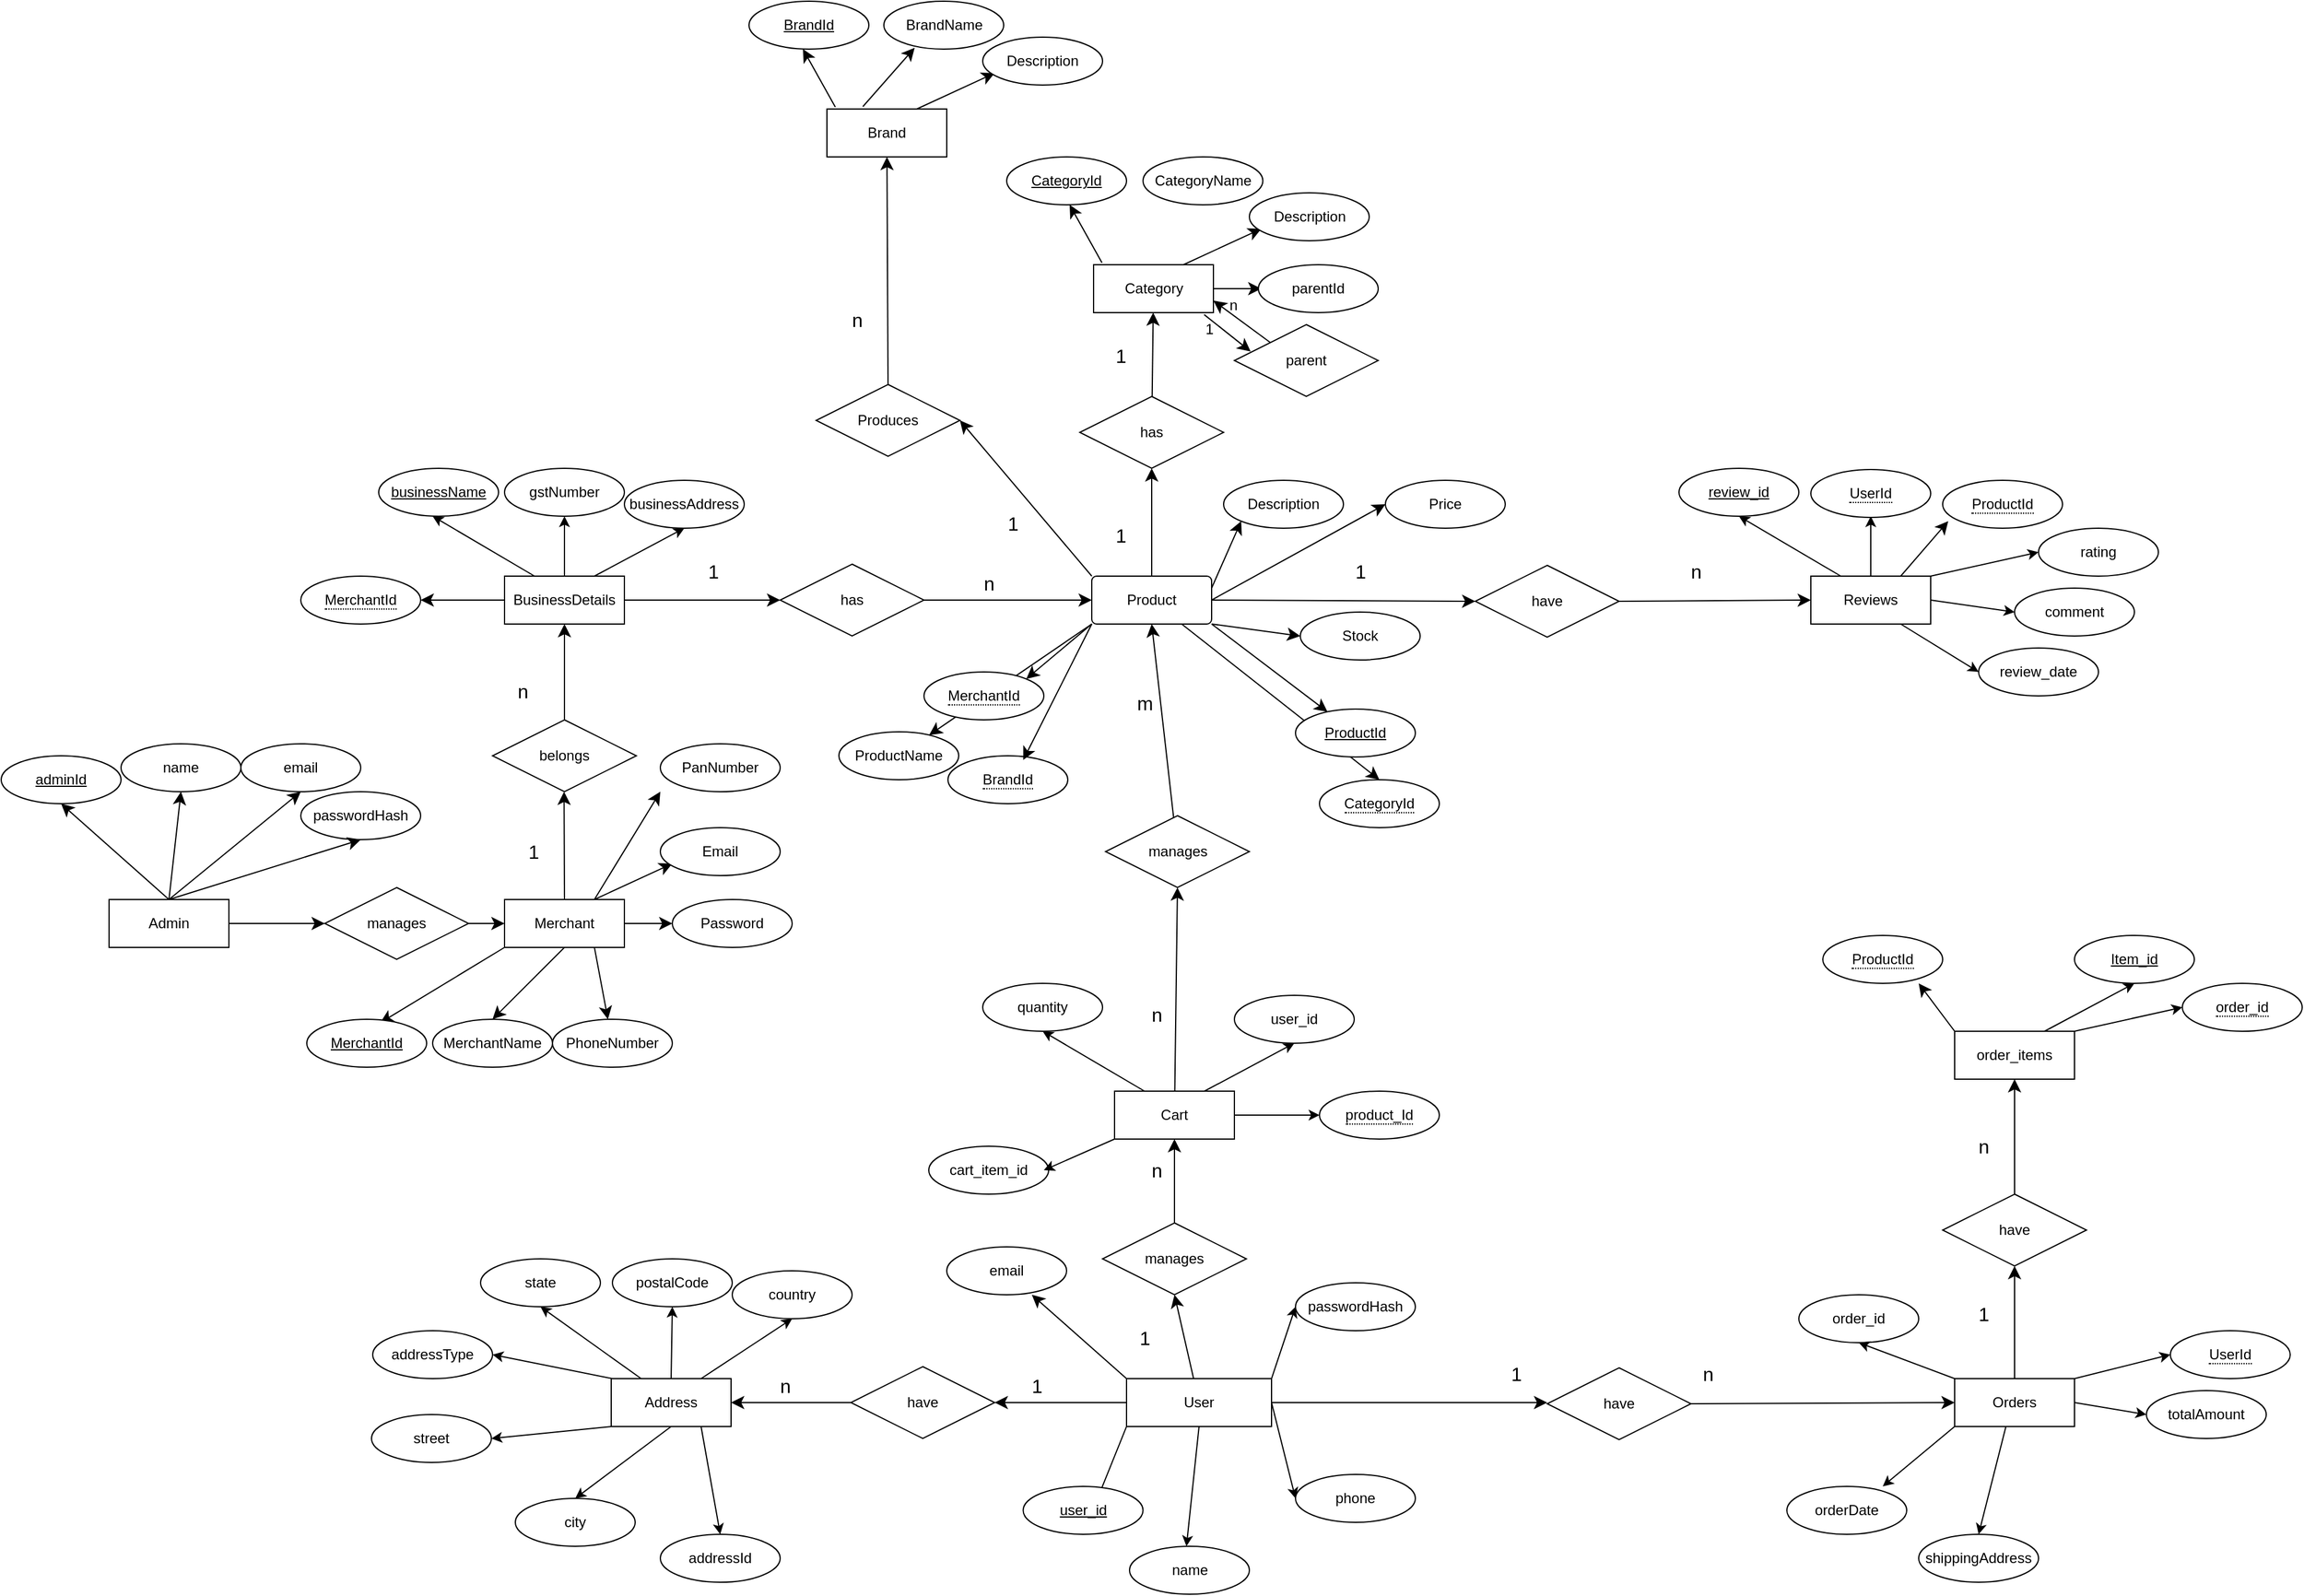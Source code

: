 <mxfile version="28.0.7" pages="3">
  <diagram name="Page-1" id="9M1CcUMf5qTGp2dTOIDV">
    <mxGraphModel dx="2223" dy="2694" grid="1" gridSize="10" guides="1" tooltips="1" connect="1" arrows="1" fold="1" page="1" pageScale="1" pageWidth="850" pageHeight="1100" math="0" shadow="0">
      <root>
        <mxCell id="0" />
        <mxCell id="1" parent="0" />
        <mxCell id="NU_M2kYpsmVGyGIH2Jjc-3" value="name" style="ellipse;whiteSpace=wrap;html=1;align=center;" vertex="1" parent="1">
          <mxGeometry x="120" y="360" width="100" height="40" as="geometry" />
        </mxCell>
        <mxCell id="NU_M2kYpsmVGyGIH2Jjc-5" value="passwordHash" style="ellipse;whiteSpace=wrap;html=1;align=center;" vertex="1" parent="1">
          <mxGeometry x="270" y="400" width="100" height="40" as="geometry" />
        </mxCell>
        <mxCell id="NU_M2kYpsmVGyGIH2Jjc-8" value="" style="endArrow=classic;html=1;rounded=0;fontSize=12;startSize=8;endSize=8;curved=1;entryX=0.5;entryY=1;entryDx=0;entryDy=0;" edge="1" parent="1" target="NU_M2kYpsmVGyGIH2Jjc-18">
          <mxGeometry width="50" height="50" relative="1" as="geometry">
            <mxPoint x="160" y="490" as="sourcePoint" />
            <mxPoint x="60.0" y="320" as="targetPoint" />
          </mxGeometry>
        </mxCell>
        <mxCell id="NU_M2kYpsmVGyGIH2Jjc-9" value="" style="endArrow=classic;html=1;rounded=0;fontSize=12;startSize=8;endSize=8;curved=1;entryX=0.5;entryY=1;entryDx=0;entryDy=0;" edge="1" parent="1" target="NU_M2kYpsmVGyGIH2Jjc-3">
          <mxGeometry width="50" height="50" relative="1" as="geometry">
            <mxPoint x="160" y="490" as="sourcePoint" />
            <mxPoint x="300" y="220" as="targetPoint" />
          </mxGeometry>
        </mxCell>
        <mxCell id="NU_M2kYpsmVGyGIH2Jjc-10" value="Admin" style="whiteSpace=wrap;html=1;align=center;" vertex="1" parent="1">
          <mxGeometry x="110" y="490" width="100" height="40" as="geometry" />
        </mxCell>
        <mxCell id="NU_M2kYpsmVGyGIH2Jjc-11" value="" style="endArrow=classic;html=1;rounded=0;fontSize=12;startSize=8;endSize=8;curved=1;entryX=0.5;entryY=1;entryDx=0;entryDy=0;" edge="1" parent="1" target="NU_M2kYpsmVGyGIH2Jjc-5">
          <mxGeometry width="50" height="50" relative="1" as="geometry">
            <mxPoint x="160" y="490" as="sourcePoint" />
            <mxPoint x="300" y="220" as="targetPoint" />
          </mxGeometry>
        </mxCell>
        <mxCell id="NU_M2kYpsmVGyGIH2Jjc-16" value="email" style="ellipse;whiteSpace=wrap;html=1;align=center;" vertex="1" parent="1">
          <mxGeometry x="220" y="360" width="100" height="40" as="geometry" />
        </mxCell>
        <mxCell id="NU_M2kYpsmVGyGIH2Jjc-17" value="" style="endArrow=classic;html=1;rounded=0;fontSize=12;startSize=8;endSize=8;curved=1;entryX=0.5;entryY=1;entryDx=0;entryDy=0;" edge="1" parent="1" target="NU_M2kYpsmVGyGIH2Jjc-16">
          <mxGeometry width="50" height="50" relative="1" as="geometry">
            <mxPoint x="160" y="490" as="sourcePoint" />
            <mxPoint x="300" y="220" as="targetPoint" />
          </mxGeometry>
        </mxCell>
        <mxCell id="NU_M2kYpsmVGyGIH2Jjc-18" value="adminId" style="ellipse;whiteSpace=wrap;html=1;align=center;fontStyle=4;" vertex="1" parent="1">
          <mxGeometry x="20" y="370" width="100" height="40" as="geometry" />
        </mxCell>
        <mxCell id="NU_M2kYpsmVGyGIH2Jjc-19" style="edgeStyle=none;curved=1;rounded=0;orthogonalLoop=1;jettySize=auto;html=1;exitX=0.5;exitY=1;exitDx=0;exitDy=0;fontSize=12;startSize=8;endSize=8;" edge="1" parent="1" source="NU_M2kYpsmVGyGIH2Jjc-18" target="NU_M2kYpsmVGyGIH2Jjc-18">
          <mxGeometry relative="1" as="geometry" />
        </mxCell>
        <mxCell id="NU_M2kYpsmVGyGIH2Jjc-25" value="" style="endArrow=classic;html=1;rounded=0;fontSize=12;startSize=8;endSize=8;curved=1;exitX=1;exitY=0.5;exitDx=0;exitDy=0;" edge="1" parent="1" source="NU_M2kYpsmVGyGIH2Jjc-10" target="NU_M2kYpsmVGyGIH2Jjc-26">
          <mxGeometry width="50" height="50" relative="1" as="geometry">
            <mxPoint x="290" y="580" as="sourcePoint" />
            <mxPoint x="360" y="510" as="targetPoint" />
          </mxGeometry>
        </mxCell>
        <mxCell id="NU_M2kYpsmVGyGIH2Jjc-26" value="manages" style="shape=rhombus;perimeter=rhombusPerimeter;whiteSpace=wrap;html=1;align=center;" vertex="1" parent="1">
          <mxGeometry x="290" y="480" width="120" height="60" as="geometry" />
        </mxCell>
        <mxCell id="NU_M2kYpsmVGyGIH2Jjc-27" value="" style="endArrow=classic;html=1;rounded=0;fontSize=12;startSize=8;endSize=8;curved=1;exitX=1;exitY=0.5;exitDx=0;exitDy=0;" edge="1" parent="1" source="NU_M2kYpsmVGyGIH2Jjc-26" target="NU_M2kYpsmVGyGIH2Jjc-28">
          <mxGeometry width="50" height="50" relative="1" as="geometry">
            <mxPoint x="560" y="580" as="sourcePoint" />
            <mxPoint x="490" y="510" as="targetPoint" />
          </mxGeometry>
        </mxCell>
        <mxCell id="dwUp4SZN7rPPU4Rl3Qnr-185" style="edgeStyle=none;curved=1;rounded=0;orthogonalLoop=1;jettySize=auto;html=1;exitX=0.5;exitY=0;exitDx=0;exitDy=0;fontSize=12;startSize=8;endSize=8;" edge="1" parent="1" source="NU_M2kYpsmVGyGIH2Jjc-28">
          <mxGeometry relative="1" as="geometry">
            <mxPoint x="489.667" y="400" as="targetPoint" />
          </mxGeometry>
        </mxCell>
        <mxCell id="NU_M2kYpsmVGyGIH2Jjc-28" value="Merchant" style="whiteSpace=wrap;html=1;align=center;" vertex="1" parent="1">
          <mxGeometry x="440" y="490" width="100" height="40" as="geometry" />
        </mxCell>
        <mxCell id="NU_M2kYpsmVGyGIH2Jjc-29" value="" style="endArrow=classic;html=1;rounded=0;fontSize=12;startSize=8;endSize=8;curved=1;exitX=0.5;exitY=1;exitDx=0;exitDy=0;entryX=0.5;entryY=0;entryDx=0;entryDy=0;" edge="1" parent="1" source="NU_M2kYpsmVGyGIH2Jjc-28" target="NU_M2kYpsmVGyGIH2Jjc-58">
          <mxGeometry width="50" height="50" relative="1" as="geometry">
            <mxPoint x="420" y="580" as="sourcePoint" />
            <mxPoint x="420" y="440" as="targetPoint" />
          </mxGeometry>
        </mxCell>
        <mxCell id="NU_M2kYpsmVGyGIH2Jjc-31" value="" style="endArrow=classic;html=1;rounded=0;fontSize=12;startSize=8;endSize=8;curved=1;exitX=0;exitY=1;exitDx=0;exitDy=0;entryX=0.613;entryY=0.072;entryDx=0;entryDy=0;entryPerimeter=0;" edge="1" parent="1" source="NU_M2kYpsmVGyGIH2Jjc-28" target="NU_M2kYpsmVGyGIH2Jjc-40">
          <mxGeometry width="50" height="50" relative="1" as="geometry">
            <mxPoint x="470" y="488" as="sourcePoint" />
            <mxPoint x="513.25" y="438.844" as="targetPoint" />
          </mxGeometry>
        </mxCell>
        <mxCell id="NU_M2kYpsmVGyGIH2Jjc-33" value="" style="endArrow=classic;html=1;rounded=0;fontSize=12;startSize=8;endSize=8;curved=1;exitX=0.75;exitY=0;exitDx=0;exitDy=0;" edge="1" parent="1" source="NU_M2kYpsmVGyGIH2Jjc-28">
          <mxGeometry width="50" height="50" relative="1" as="geometry">
            <mxPoint x="490" y="580" as="sourcePoint" />
            <mxPoint x="580" y="460" as="targetPoint" />
          </mxGeometry>
        </mxCell>
        <mxCell id="NU_M2kYpsmVGyGIH2Jjc-34" value="Email" style="ellipse;whiteSpace=wrap;html=1;align=center;" vertex="1" parent="1">
          <mxGeometry x="570" y="430" width="100" height="40" as="geometry" />
        </mxCell>
        <mxCell id="NU_M2kYpsmVGyGIH2Jjc-35" value="" style="endArrow=classic;html=1;rounded=0;fontSize=12;startSize=8;endSize=8;curved=1;exitX=1;exitY=0.5;exitDx=0;exitDy=0;" edge="1" parent="1" source="NU_M2kYpsmVGyGIH2Jjc-28">
          <mxGeometry width="50" height="50" relative="1" as="geometry">
            <mxPoint x="490" y="580" as="sourcePoint" />
            <mxPoint x="580" y="510" as="targetPoint" />
          </mxGeometry>
        </mxCell>
        <mxCell id="NU_M2kYpsmVGyGIH2Jjc-36" value="Password" style="ellipse;whiteSpace=wrap;html=1;align=center;" vertex="1" parent="1">
          <mxGeometry x="580" y="490" width="100" height="40" as="geometry" />
        </mxCell>
        <mxCell id="NU_M2kYpsmVGyGIH2Jjc-38" value="" style="endArrow=classic;html=1;rounded=0;fontSize=12;startSize=8;endSize=8;curved=1;exitX=0.75;exitY=0;exitDx=0;exitDy=0;" edge="1" parent="1" source="NU_M2kYpsmVGyGIH2Jjc-28">
          <mxGeometry width="50" height="50" relative="1" as="geometry">
            <mxPoint x="490" y="580" as="sourcePoint" />
            <mxPoint x="570" y="400" as="targetPoint" />
          </mxGeometry>
        </mxCell>
        <mxCell id="NU_M2kYpsmVGyGIH2Jjc-39" value="PanNumber" style="ellipse;whiteSpace=wrap;html=1;align=center;" vertex="1" parent="1">
          <mxGeometry x="570" y="360" width="100" height="40" as="geometry" />
        </mxCell>
        <mxCell id="NU_M2kYpsmVGyGIH2Jjc-40" value="MerchantId" style="ellipse;whiteSpace=wrap;html=1;align=center;fontStyle=4;" vertex="1" parent="1">
          <mxGeometry x="275" y="590" width="100" height="40" as="geometry" />
        </mxCell>
        <mxCell id="NU_M2kYpsmVGyGIH2Jjc-41" value="" style="endArrow=classic;html=1;rounded=0;fontSize=12;startSize=8;endSize=8;curved=1;exitX=0.75;exitY=1;exitDx=0;exitDy=0;" edge="1" parent="1" source="NU_M2kYpsmVGyGIH2Jjc-28" target="NU_M2kYpsmVGyGIH2Jjc-42">
          <mxGeometry width="50" height="50" relative="1" as="geometry">
            <mxPoint x="490" y="580" as="sourcePoint" />
            <mxPoint x="530" y="590" as="targetPoint" />
          </mxGeometry>
        </mxCell>
        <mxCell id="NU_M2kYpsmVGyGIH2Jjc-42" value="PhoneNumber" style="ellipse;whiteSpace=wrap;html=1;align=center;" vertex="1" parent="1">
          <mxGeometry x="480" y="590" width="100" height="40" as="geometry" />
        </mxCell>
        <mxCell id="NU_M2kYpsmVGyGIH2Jjc-45" value="Category" style="whiteSpace=wrap;html=1;align=center;" vertex="1" parent="1">
          <mxGeometry x="931.5" y="-40" width="100" height="40" as="geometry" />
        </mxCell>
        <mxCell id="NU_M2kYpsmVGyGIH2Jjc-46" value="" style="endArrow=classic;html=1;rounded=0;fontSize=12;startSize=8;endSize=8;curved=1;exitX=0.07;exitY=-0.042;exitDx=0;exitDy=0;exitPerimeter=0;" edge="1" parent="1" source="NU_M2kYpsmVGyGIH2Jjc-45">
          <mxGeometry width="50" height="50" relative="1" as="geometry">
            <mxPoint x="911.5" y="50" as="sourcePoint" />
            <mxPoint x="911.5" y="-90" as="targetPoint" />
          </mxGeometry>
        </mxCell>
        <mxCell id="NU_M2kYpsmVGyGIH2Jjc-49" value="" style="endArrow=classic;html=1;rounded=0;fontSize=12;startSize=8;endSize=8;curved=1;exitX=0.75;exitY=0;exitDx=0;exitDy=0;" edge="1" parent="1" source="NU_M2kYpsmVGyGIH2Jjc-45">
          <mxGeometry width="50" height="50" relative="1" as="geometry">
            <mxPoint x="981.5" y="50" as="sourcePoint" />
            <mxPoint x="1071.5" y="-70" as="targetPoint" />
          </mxGeometry>
        </mxCell>
        <mxCell id="NU_M2kYpsmVGyGIH2Jjc-50" value="Description" style="ellipse;whiteSpace=wrap;html=1;align=center;" vertex="1" parent="1">
          <mxGeometry x="1061.5" y="-100" width="100" height="40" as="geometry" />
        </mxCell>
        <mxCell id="NU_M2kYpsmVGyGIH2Jjc-51" value="" style="endArrow=classic;html=1;rounded=0;fontSize=12;startSize=8;endSize=8;curved=1;exitX=1;exitY=0.5;exitDx=0;exitDy=0;" edge="1" parent="1" source="NU_M2kYpsmVGyGIH2Jjc-45">
          <mxGeometry width="50" height="50" relative="1" as="geometry">
            <mxPoint x="981.5" y="50" as="sourcePoint" />
            <mxPoint x="1071.5" y="-20" as="targetPoint" />
          </mxGeometry>
        </mxCell>
        <mxCell id="NU_M2kYpsmVGyGIH2Jjc-53" value="" style="endArrow=classic;html=1;rounded=0;fontSize=12;startSize=8;endSize=8;curved=1;exitX=0.923;exitY=1.042;exitDx=0;exitDy=0;exitPerimeter=0;entryX=0.113;entryY=0.374;entryDx=0;entryDy=0;entryPerimeter=0;" edge="1" parent="1" source="NU_M2kYpsmVGyGIH2Jjc-45" target="NU_M2kYpsmVGyGIH2Jjc-61">
          <mxGeometry width="50" height="50" relative="1" as="geometry">
            <mxPoint x="981.5" y="50" as="sourcePoint" />
            <mxPoint x="1061.5" y="30" as="targetPoint" />
          </mxGeometry>
        </mxCell>
        <mxCell id="NU_M2kYpsmVGyGIH2Jjc-55" value="CategoryId" style="ellipse;whiteSpace=wrap;html=1;align=center;fontStyle=4;" vertex="1" parent="1">
          <mxGeometry x="859" y="-130" width="100" height="40" as="geometry" />
        </mxCell>
        <mxCell id="NU_M2kYpsmVGyGIH2Jjc-58" value="MerchantName" style="ellipse;whiteSpace=wrap;html=1;align=center;" vertex="1" parent="1">
          <mxGeometry x="380" y="590" width="100" height="40" as="geometry" />
        </mxCell>
        <mxCell id="NU_M2kYpsmVGyGIH2Jjc-59" value="CategoryName" style="ellipse;whiteSpace=wrap;html=1;align=center;" vertex="1" parent="1">
          <mxGeometry x="972.75" y="-130" width="100" height="40" as="geometry" />
        </mxCell>
        <mxCell id="NU_M2kYpsmVGyGIH2Jjc-60" value="parentId" style="ellipse;whiteSpace=wrap;html=1;align=center;" vertex="1" parent="1">
          <mxGeometry x="1069" y="-40" width="100" height="40" as="geometry" />
        </mxCell>
        <mxCell id="NU_M2kYpsmVGyGIH2Jjc-61" value="parent" style="shape=rhombus;perimeter=rhombusPerimeter;whiteSpace=wrap;html=1;align=center;" vertex="1" parent="1">
          <mxGeometry x="1049" y="10" width="120" height="60" as="geometry" />
        </mxCell>
        <mxCell id="NU_M2kYpsmVGyGIH2Jjc-63" value="" style="endArrow=classic;html=1;rounded=0;fontSize=12;startSize=8;endSize=8;curved=1;exitX=0;exitY=0;exitDx=0;exitDy=0;entryX=1;entryY=0.75;entryDx=0;entryDy=0;" edge="1" parent="1" source="NU_M2kYpsmVGyGIH2Jjc-61" target="NU_M2kYpsmVGyGIH2Jjc-45">
          <mxGeometry width="50" height="50" relative="1" as="geometry">
            <mxPoint x="989" y="-160" as="sourcePoint" />
            <mxPoint x="1039" y="-210" as="targetPoint" />
          </mxGeometry>
        </mxCell>
        <mxCell id="NU_M2kYpsmVGyGIH2Jjc-64" value="1" style="text;strokeColor=none;fillColor=none;spacingLeft=4;spacingRight=4;overflow=hidden;rotatable=0;points=[[0,0.5],[1,0.5]];portConstraint=eastwest;fontSize=12;whiteSpace=wrap;html=1;" vertex="1" parent="1">
          <mxGeometry x="1019" width="20" height="20" as="geometry" />
        </mxCell>
        <mxCell id="NU_M2kYpsmVGyGIH2Jjc-65" value="n" style="text;strokeColor=none;fillColor=none;spacingLeft=4;spacingRight=4;overflow=hidden;rotatable=0;points=[[0,0.5],[1,0.5]];portConstraint=eastwest;fontSize=12;whiteSpace=wrap;html=1;" vertex="1" parent="1">
          <mxGeometry x="1039" y="-20" width="40" height="30" as="geometry" />
        </mxCell>
        <mxCell id="NU_M2kYpsmVGyGIH2Jjc-67" value="Brand" style="whiteSpace=wrap;html=1;align=center;" vertex="1" parent="1">
          <mxGeometry x="709" y="-170" width="100" height="40" as="geometry" />
        </mxCell>
        <mxCell id="NU_M2kYpsmVGyGIH2Jjc-68" value="" style="endArrow=classic;html=1;rounded=0;fontSize=12;startSize=8;endSize=8;curved=1;exitX=0.07;exitY=-0.042;exitDx=0;exitDy=0;exitPerimeter=0;" edge="1" parent="1" source="NU_M2kYpsmVGyGIH2Jjc-67">
          <mxGeometry width="50" height="50" relative="1" as="geometry">
            <mxPoint x="689" y="-80" as="sourcePoint" />
            <mxPoint x="689" y="-220" as="targetPoint" />
          </mxGeometry>
        </mxCell>
        <mxCell id="NU_M2kYpsmVGyGIH2Jjc-69" value="" style="endArrow=classic;html=1;rounded=0;fontSize=12;startSize=8;endSize=8;curved=1;" edge="1" parent="1">
          <mxGeometry width="50" height="50" relative="1" as="geometry">
            <mxPoint x="739" y="-172" as="sourcePoint" />
            <mxPoint x="782.25" y="-221.156" as="targetPoint" />
          </mxGeometry>
        </mxCell>
        <mxCell id="NU_M2kYpsmVGyGIH2Jjc-70" value="" style="endArrow=classic;html=1;rounded=0;fontSize=12;startSize=8;endSize=8;curved=1;exitX=0.75;exitY=0;exitDx=0;exitDy=0;" edge="1" parent="1" source="NU_M2kYpsmVGyGIH2Jjc-67">
          <mxGeometry width="50" height="50" relative="1" as="geometry">
            <mxPoint x="759" y="-80" as="sourcePoint" />
            <mxPoint x="849" y="-200" as="targetPoint" />
          </mxGeometry>
        </mxCell>
        <mxCell id="NU_M2kYpsmVGyGIH2Jjc-71" value="Description" style="ellipse;whiteSpace=wrap;html=1;align=center;" vertex="1" parent="1">
          <mxGeometry x="839" y="-230" width="100" height="40" as="geometry" />
        </mxCell>
        <mxCell id="NU_M2kYpsmVGyGIH2Jjc-73" value="BrandId" style="ellipse;whiteSpace=wrap;html=1;align=center;fontStyle=4;" vertex="1" parent="1">
          <mxGeometry x="644" y="-260" width="100" height="40" as="geometry" />
        </mxCell>
        <mxCell id="NU_M2kYpsmVGyGIH2Jjc-74" value="BrandName" style="ellipse;whiteSpace=wrap;html=1;align=center;" vertex="1" parent="1">
          <mxGeometry x="756.5" y="-260" width="100" height="40" as="geometry" />
        </mxCell>
        <mxCell id="dwUp4SZN7rPPU4Rl3Qnr-215" style="edgeStyle=none;curved=1;rounded=0;orthogonalLoop=1;jettySize=auto;html=1;exitX=0.5;exitY=0;exitDx=0;exitDy=0;fontSize=12;startSize=8;endSize=8;" edge="1" parent="1" source="NU_M2kYpsmVGyGIH2Jjc-76" target="NU_M2kYpsmVGyGIH2Jjc-67">
          <mxGeometry relative="1" as="geometry" />
        </mxCell>
        <mxCell id="NU_M2kYpsmVGyGIH2Jjc-76" value="Produces" style="shape=rhombus;perimeter=rhombusPerimeter;whiteSpace=wrap;html=1;align=center;" vertex="1" parent="1">
          <mxGeometry x="700" y="60" width="120" height="60" as="geometry" />
        </mxCell>
        <mxCell id="dwUp4SZN7rPPU4Rl3Qnr-209" value="" style="edgeStyle=none;curved=1;rounded=0;orthogonalLoop=1;jettySize=auto;html=1;fontSize=12;startSize=8;endSize=8;" edge="1" parent="1" source="NU_M2kYpsmVGyGIH2Jjc-77" target="dwUp4SZN7rPPU4Rl3Qnr-208">
          <mxGeometry relative="1" as="geometry" />
        </mxCell>
        <mxCell id="dwUp4SZN7rPPU4Rl3Qnr-213" style="edgeStyle=none;curved=1;rounded=0;orthogonalLoop=1;jettySize=auto;html=1;exitX=0.75;exitY=1;exitDx=0;exitDy=0;entryX=0.5;entryY=0;entryDx=0;entryDy=0;fontSize=12;startSize=8;endSize=8;" edge="1" parent="1" source="NU_M2kYpsmVGyGIH2Jjc-77" target="NU_M2kYpsmVGyGIH2Jjc-92">
          <mxGeometry relative="1" as="geometry" />
        </mxCell>
        <mxCell id="dwUp4SZN7rPPU4Rl3Qnr-214" style="edgeStyle=none;curved=1;rounded=0;orthogonalLoop=1;jettySize=auto;html=1;exitX=0;exitY=0;exitDx=0;exitDy=0;fontSize=12;startSize=8;endSize=8;" edge="1" parent="1" source="NU_M2kYpsmVGyGIH2Jjc-77">
          <mxGeometry relative="1" as="geometry">
            <mxPoint x="820" y="90" as="targetPoint" />
          </mxGeometry>
        </mxCell>
        <mxCell id="NU_M2kYpsmVGyGIH2Jjc-77" value="Product" style="rounded=1;arcSize=10;whiteSpace=wrap;html=1;align=center;" vertex="1" parent="1">
          <mxGeometry x="930" y="220" width="100" height="40" as="geometry" />
        </mxCell>
        <mxCell id="NU_M2kYpsmVGyGIH2Jjc-81" value="" style="endArrow=classic;html=1;rounded=0;fontSize=12;startSize=8;endSize=8;curved=1;exitX=1;exitY=1;exitDx=0;exitDy=0;" edge="1" parent="1" source="NU_M2kYpsmVGyGIH2Jjc-77" target="NU_M2kYpsmVGyGIH2Jjc-79">
          <mxGeometry width="50" height="50" relative="1" as="geometry">
            <mxPoint x="930" y="210" as="sourcePoint" />
            <mxPoint x="890" y="130" as="targetPoint" />
          </mxGeometry>
        </mxCell>
        <mxCell id="NU_M2kYpsmVGyGIH2Jjc-79" value="ProductId" style="ellipse;whiteSpace=wrap;html=1;align=center;fontStyle=4;" vertex="1" parent="1">
          <mxGeometry x="1100" y="331" width="100" height="40" as="geometry" />
        </mxCell>
        <mxCell id="NU_M2kYpsmVGyGIH2Jjc-82" value="ProductName" style="ellipse;whiteSpace=wrap;html=1;align=center;" vertex="1" parent="1">
          <mxGeometry x="719" y="350" width="100" height="40" as="geometry" />
        </mxCell>
        <mxCell id="NU_M2kYpsmVGyGIH2Jjc-83" value="" style="endArrow=classic;html=1;rounded=0;fontSize=12;startSize=8;endSize=8;curved=1;exitX=0;exitY=1;exitDx=0;exitDy=0;" edge="1" parent="1" source="NU_M2kYpsmVGyGIH2Jjc-77" target="NU_M2kYpsmVGyGIH2Jjc-82">
          <mxGeometry width="50" height="50" relative="1" as="geometry">
            <mxPoint x="980" y="280" as="sourcePoint" />
            <mxPoint x="980" y="170" as="targetPoint" />
          </mxGeometry>
        </mxCell>
        <mxCell id="NU_M2kYpsmVGyGIH2Jjc-84" value="Description" style="ellipse;whiteSpace=wrap;html=1;align=center;" vertex="1" parent="1">
          <mxGeometry x="1040" y="140" width="100" height="40" as="geometry" />
        </mxCell>
        <mxCell id="NU_M2kYpsmVGyGIH2Jjc-85" value="" style="endArrow=classic;html=1;rounded=0;fontSize=12;startSize=8;endSize=8;curved=1;exitX=1;exitY=0.25;exitDx=0;exitDy=0;entryX=0;entryY=1;entryDx=0;entryDy=0;" edge="1" parent="1" source="NU_M2kYpsmVGyGIH2Jjc-77" target="NU_M2kYpsmVGyGIH2Jjc-84">
          <mxGeometry width="50" height="50" relative="1" as="geometry">
            <mxPoint x="930" y="220" as="sourcePoint" />
            <mxPoint x="980" y="170" as="targetPoint" />
          </mxGeometry>
        </mxCell>
        <mxCell id="NU_M2kYpsmVGyGIH2Jjc-86" value="Price" style="ellipse;whiteSpace=wrap;html=1;align=center;" vertex="1" parent="1">
          <mxGeometry x="1175" y="140" width="100" height="40" as="geometry" />
        </mxCell>
        <mxCell id="NU_M2kYpsmVGyGIH2Jjc-87" value="" style="endArrow=classic;html=1;rounded=0;fontSize=12;startSize=8;endSize=8;curved=1;exitX=1;exitY=0.5;exitDx=0;exitDy=0;entryX=0;entryY=0.5;entryDx=0;entryDy=0;" edge="1" parent="1" source="NU_M2kYpsmVGyGIH2Jjc-77" target="NU_M2kYpsmVGyGIH2Jjc-86">
          <mxGeometry width="50" height="50" relative="1" as="geometry">
            <mxPoint x="930" y="220" as="sourcePoint" />
            <mxPoint x="980" y="170" as="targetPoint" />
          </mxGeometry>
        </mxCell>
        <mxCell id="NU_M2kYpsmVGyGIH2Jjc-88" value="Stock" style="ellipse;whiteSpace=wrap;html=1;align=center;" vertex="1" parent="1">
          <mxGeometry x="1104" y="250" width="100" height="40" as="geometry" />
        </mxCell>
        <mxCell id="NU_M2kYpsmVGyGIH2Jjc-89" value="" style="endArrow=classic;html=1;rounded=0;fontSize=12;startSize=8;endSize=8;curved=1;exitX=1;exitY=1;exitDx=0;exitDy=0;entryX=0;entryY=0.5;entryDx=0;entryDy=0;" edge="1" parent="1" source="NU_M2kYpsmVGyGIH2Jjc-77" target="NU_M2kYpsmVGyGIH2Jjc-88">
          <mxGeometry width="50" height="50" relative="1" as="geometry">
            <mxPoint x="930" y="220" as="sourcePoint" />
            <mxPoint x="980" y="170" as="targetPoint" />
          </mxGeometry>
        </mxCell>
        <mxCell id="NU_M2kYpsmVGyGIH2Jjc-92" value="&lt;span style=&quot;border-bottom: 1px dotted&quot;&gt;CategoryId&lt;/span&gt;" style="ellipse;whiteSpace=wrap;html=1;align=center;" vertex="1" parent="1">
          <mxGeometry x="1120" y="390" width="100" height="40" as="geometry" />
        </mxCell>
        <mxCell id="NU_M2kYpsmVGyGIH2Jjc-93" value="&lt;span style=&quot;border-bottom: 1px dotted&quot;&gt;BrandId&lt;/span&gt;" style="ellipse;whiteSpace=wrap;html=1;align=center;" vertex="1" parent="1">
          <mxGeometry x="810" y="370" width="100" height="40" as="geometry" />
        </mxCell>
        <mxCell id="NU_M2kYpsmVGyGIH2Jjc-94" value="" style="endArrow=classic;html=1;rounded=0;fontSize=12;startSize=8;endSize=8;curved=1;exitX=0;exitY=1;exitDx=0;exitDy=0;entryX=0.628;entryY=0.089;entryDx=0;entryDy=0;entryPerimeter=0;" edge="1" parent="1" source="NU_M2kYpsmVGyGIH2Jjc-77" target="NU_M2kYpsmVGyGIH2Jjc-93">
          <mxGeometry width="50" height="50" relative="1" as="geometry">
            <mxPoint x="940" y="230" as="sourcePoint" />
            <mxPoint x="990" y="180" as="targetPoint" />
          </mxGeometry>
        </mxCell>
        <mxCell id="NU_M2kYpsmVGyGIH2Jjc-95" value="&lt;span style=&quot;border-bottom: 1px dotted&quot;&gt;MerchantId&lt;/span&gt;" style="ellipse;whiteSpace=wrap;html=1;align=center;" vertex="1" parent="1">
          <mxGeometry x="790" y="300" width="100" height="40" as="geometry" />
        </mxCell>
        <mxCell id="NU_M2kYpsmVGyGIH2Jjc-96" value="" style="endArrow=classic;html=1;rounded=0;fontSize=12;startSize=8;endSize=8;curved=1;exitX=0;exitY=1;exitDx=0;exitDy=0;entryX=1;entryY=0;entryDx=0;entryDy=0;" edge="1" parent="1" source="NU_M2kYpsmVGyGIH2Jjc-77" target="NU_M2kYpsmVGyGIH2Jjc-95">
          <mxGeometry width="50" height="50" relative="1" as="geometry">
            <mxPoint x="940" y="230" as="sourcePoint" />
            <mxPoint x="990" y="180" as="targetPoint" />
          </mxGeometry>
        </mxCell>
        <mxCell id="dwUp4SZN7rPPU4Rl3Qnr-68" value="Reviews" style="whiteSpace=wrap;html=1;align=center;" vertex="1" parent="1">
          <mxGeometry x="1530" y="220" width="100" height="40" as="geometry" />
        </mxCell>
        <mxCell id="dwUp4SZN7rPPU4Rl3Qnr-70" value="comment" style="ellipse;whiteSpace=wrap;html=1;align=center;" vertex="1" parent="1">
          <mxGeometry x="1700" y="230" width="100" height="40" as="geometry" />
        </mxCell>
        <mxCell id="dwUp4SZN7rPPU4Rl3Qnr-72" value="rating" style="ellipse;whiteSpace=wrap;html=1;align=center;" vertex="1" parent="1">
          <mxGeometry x="1720" y="180" width="100" height="40" as="geometry" />
        </mxCell>
        <mxCell id="dwUp4SZN7rPPU4Rl3Qnr-73" value="review_date" style="ellipse;whiteSpace=wrap;html=1;align=center;" vertex="1" parent="1">
          <mxGeometry x="1670" y="280" width="100" height="40" as="geometry" />
        </mxCell>
        <mxCell id="dwUp4SZN7rPPU4Rl3Qnr-74" value="" style="endArrow=classic;html=1;rounded=0;exitX=0.25;exitY=0;exitDx=0;exitDy=0;entryX=0.5;entryY=1;entryDx=0;entryDy=0;" edge="1" parent="1" source="dwUp4SZN7rPPU4Rl3Qnr-68" target="dwUp4SZN7rPPU4Rl3Qnr-80">
          <mxGeometry width="50" height="50" relative="1" as="geometry">
            <mxPoint x="1430" y="240" as="sourcePoint" />
            <mxPoint x="1460" y="190" as="targetPoint" />
          </mxGeometry>
        </mxCell>
        <mxCell id="dwUp4SZN7rPPU4Rl3Qnr-75" value="" style="endArrow=classic;html=1;rounded=0;entryX=0.5;entryY=1;entryDx=0;entryDy=0;exitX=0.5;exitY=0;exitDx=0;exitDy=0;" edge="1" parent="1" source="dwUp4SZN7rPPU4Rl3Qnr-68">
          <mxGeometry width="50" height="50" relative="1" as="geometry">
            <mxPoint x="1890" y="230" as="sourcePoint" />
            <mxPoint x="1580" y="170" as="targetPoint" />
          </mxGeometry>
        </mxCell>
        <mxCell id="dwUp4SZN7rPPU4Rl3Qnr-77" value="" style="endArrow=classic;html=1;rounded=0;exitX=1;exitY=0;exitDx=0;exitDy=0;entryX=0;entryY=0.5;entryDx=0;entryDy=0;" edge="1" parent="1" source="dwUp4SZN7rPPU4Rl3Qnr-68" target="dwUp4SZN7rPPU4Rl3Qnr-72">
          <mxGeometry width="50" height="50" relative="1" as="geometry">
            <mxPoint x="1890" y="230" as="sourcePoint" />
            <mxPoint x="1940" y="180" as="targetPoint" />
          </mxGeometry>
        </mxCell>
        <mxCell id="dwUp4SZN7rPPU4Rl3Qnr-78" value="" style="endArrow=classic;html=1;rounded=0;exitX=1;exitY=0.5;exitDx=0;exitDy=0;entryX=0;entryY=0.5;entryDx=0;entryDy=0;" edge="1" parent="1" source="dwUp4SZN7rPPU4Rl3Qnr-68" target="dwUp4SZN7rPPU4Rl3Qnr-70">
          <mxGeometry width="50" height="50" relative="1" as="geometry">
            <mxPoint x="1890" y="230" as="sourcePoint" />
            <mxPoint x="1940" y="180" as="targetPoint" />
          </mxGeometry>
        </mxCell>
        <mxCell id="dwUp4SZN7rPPU4Rl3Qnr-79" value="" style="endArrow=classic;html=1;rounded=0;exitX=0.75;exitY=1;exitDx=0;exitDy=0;entryX=0;entryY=0.5;entryDx=0;entryDy=0;" edge="1" parent="1" source="dwUp4SZN7rPPU4Rl3Qnr-68" target="dwUp4SZN7rPPU4Rl3Qnr-73">
          <mxGeometry width="50" height="50" relative="1" as="geometry">
            <mxPoint x="1890" y="230" as="sourcePoint" />
            <mxPoint x="1940" y="180" as="targetPoint" />
          </mxGeometry>
        </mxCell>
        <mxCell id="dwUp4SZN7rPPU4Rl3Qnr-80" value="review_id" style="ellipse;whiteSpace=wrap;html=1;align=center;fontStyle=4;" vertex="1" parent="1">
          <mxGeometry x="1420" y="130" width="100" height="40" as="geometry" />
        </mxCell>
        <mxCell id="dwUp4SZN7rPPU4Rl3Qnr-237" style="edgeStyle=none;curved=1;rounded=0;orthogonalLoop=1;jettySize=auto;html=1;entryX=0.5;entryY=1;entryDx=0;entryDy=0;fontSize=12;startSize=8;endSize=8;" edge="1" parent="1" source="dwUp4SZN7rPPU4Rl3Qnr-84" target="dwUp4SZN7rPPU4Rl3Qnr-234">
          <mxGeometry relative="1" as="geometry" />
        </mxCell>
        <mxCell id="dwUp4SZN7rPPU4Rl3Qnr-84" value="Cart" style="whiteSpace=wrap;html=1;align=center;" vertex="1" parent="1">
          <mxGeometry x="949" y="650" width="100" height="40" as="geometry" />
        </mxCell>
        <mxCell id="dwUp4SZN7rPPU4Rl3Qnr-85" value="quantity" style="ellipse;whiteSpace=wrap;html=1;align=center;" vertex="1" parent="1">
          <mxGeometry x="839" y="560" width="100" height="40" as="geometry" />
        </mxCell>
        <mxCell id="dwUp4SZN7rPPU4Rl3Qnr-86" value="user_id" style="ellipse;whiteSpace=wrap;html=1;align=center;" vertex="1" parent="1">
          <mxGeometry x="1049" y="570" width="100" height="40" as="geometry" />
        </mxCell>
        <mxCell id="dwUp4SZN7rPPU4Rl3Qnr-87" value="cart_item_id" style="ellipse;whiteSpace=wrap;html=1;align=center;" vertex="1" parent="1">
          <mxGeometry x="794" y="696" width="100" height="40" as="geometry" />
        </mxCell>
        <mxCell id="dwUp4SZN7rPPU4Rl3Qnr-89" value="" style="endArrow=classic;html=1;rounded=0;entryX=0.5;entryY=1;entryDx=0;entryDy=0;exitX=0.25;exitY=0;exitDx=0;exitDy=0;" edge="1" parent="1" source="dwUp4SZN7rPPU4Rl3Qnr-84" target="dwUp4SZN7rPPU4Rl3Qnr-85">
          <mxGeometry width="50" height="50" relative="1" as="geometry">
            <mxPoint x="849" y="670" as="sourcePoint" />
            <mxPoint x="899" y="620" as="targetPoint" />
          </mxGeometry>
        </mxCell>
        <mxCell id="dwUp4SZN7rPPU4Rl3Qnr-90" value="" style="endArrow=classic;html=1;rounded=0;exitX=0;exitY=1;exitDx=0;exitDy=0;" edge="1" parent="1" source="dwUp4SZN7rPPU4Rl3Qnr-84">
          <mxGeometry width="50" height="50" relative="1" as="geometry">
            <mxPoint x="1309" y="660" as="sourcePoint" />
            <mxPoint x="890" y="716" as="targetPoint" />
          </mxGeometry>
        </mxCell>
        <mxCell id="dwUp4SZN7rPPU4Rl3Qnr-91" value="" style="endArrow=classic;html=1;rounded=0;exitX=0.75;exitY=0;exitDx=0;exitDy=0;entryX=0.5;entryY=1;entryDx=0;entryDy=0;" edge="1" parent="1" source="dwUp4SZN7rPPU4Rl3Qnr-84" target="dwUp4SZN7rPPU4Rl3Qnr-86">
          <mxGeometry width="50" height="50" relative="1" as="geometry">
            <mxPoint x="1309" y="660" as="sourcePoint" />
            <mxPoint x="1359" y="610" as="targetPoint" />
          </mxGeometry>
        </mxCell>
        <mxCell id="dwUp4SZN7rPPU4Rl3Qnr-92" value="" style="endArrow=classic;html=1;rounded=0;exitX=1;exitY=0.5;exitDx=0;exitDy=0;entryX=0;entryY=0.5;entryDx=0;entryDy=0;" edge="1" parent="1" source="dwUp4SZN7rPPU4Rl3Qnr-84" target="dwUp4SZN7rPPU4Rl3Qnr-232">
          <mxGeometry width="50" height="50" relative="1" as="geometry">
            <mxPoint x="1309" y="660" as="sourcePoint" />
            <mxPoint x="1139" y="630" as="targetPoint" />
          </mxGeometry>
        </mxCell>
        <mxCell id="dwUp4SZN7rPPU4Rl3Qnr-221" value="" style="edgeStyle=none;curved=1;rounded=0;orthogonalLoop=1;jettySize=auto;html=1;fontSize=12;startSize=8;endSize=8;" edge="1" parent="1" source="dwUp4SZN7rPPU4Rl3Qnr-127" target="dwUp4SZN7rPPU4Rl3Qnr-219">
          <mxGeometry relative="1" as="geometry" />
        </mxCell>
        <mxCell id="dwUp4SZN7rPPU4Rl3Qnr-231" style="edgeStyle=none;curved=1;rounded=0;orthogonalLoop=1;jettySize=auto;html=1;entryX=0.5;entryY=1;entryDx=0;entryDy=0;fontSize=12;startSize=8;endSize=8;" edge="1" parent="1" source="dwUp4SZN7rPPU4Rl3Qnr-127" target="dwUp4SZN7rPPU4Rl3Qnr-225">
          <mxGeometry relative="1" as="geometry" />
        </mxCell>
        <mxCell id="dwUp4SZN7rPPU4Rl3Qnr-127" value="User" style="whiteSpace=wrap;html=1;align=center;" vertex="1" parent="1">
          <mxGeometry x="959" y="890" width="121" height="40" as="geometry" />
        </mxCell>
        <mxCell id="dwUp4SZN7rPPU4Rl3Qnr-128" value="email" style="ellipse;whiteSpace=wrap;html=1;align=center;" vertex="1" parent="1">
          <mxGeometry x="809" y="780" width="100" height="40" as="geometry" />
        </mxCell>
        <mxCell id="dwUp4SZN7rPPU4Rl3Qnr-129" value="phone" style="ellipse;whiteSpace=wrap;html=1;align=center;" vertex="1" parent="1">
          <mxGeometry x="1100" y="970" width="100" height="40" as="geometry" />
        </mxCell>
        <mxCell id="dwUp4SZN7rPPU4Rl3Qnr-130" value="name" style="ellipse;whiteSpace=wrap;html=1;align=center;" vertex="1" parent="1">
          <mxGeometry x="961.5" y="1030" width="100" height="40" as="geometry" />
        </mxCell>
        <mxCell id="dwUp4SZN7rPPU4Rl3Qnr-131" value="passwordHash" style="ellipse;whiteSpace=wrap;html=1;align=center;" vertex="1" parent="1">
          <mxGeometry x="1100" y="810" width="100" height="40" as="geometry" />
        </mxCell>
        <mxCell id="dwUp4SZN7rPPU4Rl3Qnr-132" value="" style="endArrow=classic;html=1;rounded=0;entryX=0.5;entryY=1;entryDx=0;entryDy=0;exitX=0;exitY=1;exitDx=0;exitDy=0;" edge="1" parent="1" source="dwUp4SZN7rPPU4Rl3Qnr-127" target="dwUp4SZN7rPPU4Rl3Qnr-137">
          <mxGeometry width="50" height="50" relative="1" as="geometry">
            <mxPoint x="960" y="940" as="sourcePoint" />
            <mxPoint x="889" y="860" as="targetPoint" />
          </mxGeometry>
        </mxCell>
        <mxCell id="dwUp4SZN7rPPU4Rl3Qnr-133" value="" style="endArrow=classic;html=1;rounded=0;exitX=0.5;exitY=1;exitDx=0;exitDy=0;" edge="1" parent="1" source="dwUp4SZN7rPPU4Rl3Qnr-127">
          <mxGeometry width="50" height="50" relative="1" as="geometry">
            <mxPoint x="1009" y="940" as="sourcePoint" />
            <mxPoint x="1009" y="1030" as="targetPoint" />
          </mxGeometry>
        </mxCell>
        <mxCell id="dwUp4SZN7rPPU4Rl3Qnr-135" value="" style="endArrow=classic;html=1;rounded=0;exitX=1;exitY=0;exitDx=0;exitDy=0;entryX=0;entryY=0.5;entryDx=0;entryDy=0;" edge="1" parent="1" source="dwUp4SZN7rPPU4Rl3Qnr-127" target="dwUp4SZN7rPPU4Rl3Qnr-131">
          <mxGeometry width="50" height="50" relative="1" as="geometry">
            <mxPoint x="1319" y="900" as="sourcePoint" />
            <mxPoint x="1369" y="850" as="targetPoint" />
          </mxGeometry>
        </mxCell>
        <mxCell id="dwUp4SZN7rPPU4Rl3Qnr-136" value="" style="endArrow=classic;html=1;rounded=0;exitX=1;exitY=0.5;exitDx=0;exitDy=0;entryX=0;entryY=0.5;entryDx=0;entryDy=0;" edge="1" parent="1" source="dwUp4SZN7rPPU4Rl3Qnr-127" target="dwUp4SZN7rPPU4Rl3Qnr-129">
          <mxGeometry width="50" height="50" relative="1" as="geometry">
            <mxPoint x="1319" y="900" as="sourcePoint" />
            <mxPoint x="1369" y="850" as="targetPoint" />
          </mxGeometry>
        </mxCell>
        <mxCell id="dwUp4SZN7rPPU4Rl3Qnr-137" value="user_id" style="ellipse;whiteSpace=wrap;html=1;align=center;fontStyle=4;" vertex="1" parent="1">
          <mxGeometry x="872.75" y="980" width="100" height="40" as="geometry" />
        </mxCell>
        <mxCell id="dwUp4SZN7rPPU4Rl3Qnr-141" value="Address" style="whiteSpace=wrap;html=1;align=center;" vertex="1" parent="1">
          <mxGeometry x="529" y="890" width="100" height="40" as="geometry" />
        </mxCell>
        <mxCell id="dwUp4SZN7rPPU4Rl3Qnr-142" value="state" style="ellipse;whiteSpace=wrap;html=1;align=center;" vertex="1" parent="1">
          <mxGeometry x="420" y="790" width="100" height="40" as="geometry" />
        </mxCell>
        <mxCell id="dwUp4SZN7rPPU4Rl3Qnr-143" value="country" style="ellipse;whiteSpace=wrap;html=1;align=center;" vertex="1" parent="1">
          <mxGeometry x="630" y="800" width="100" height="40" as="geometry" />
        </mxCell>
        <mxCell id="dwUp4SZN7rPPU4Rl3Qnr-144" value="addressType" style="ellipse;whiteSpace=wrap;html=1;align=center;" vertex="1" parent="1">
          <mxGeometry x="330" y="850" width="100" height="40" as="geometry" />
        </mxCell>
        <mxCell id="dwUp4SZN7rPPU4Rl3Qnr-145" value="postalCode" style="ellipse;whiteSpace=wrap;html=1;align=center;" vertex="1" parent="1">
          <mxGeometry x="530" y="790" width="100" height="40" as="geometry" />
        </mxCell>
        <mxCell id="dwUp4SZN7rPPU4Rl3Qnr-146" value="addressId" style="ellipse;whiteSpace=wrap;html=1;align=center;" vertex="1" parent="1">
          <mxGeometry x="570" y="1020" width="100" height="40" as="geometry" />
        </mxCell>
        <mxCell id="dwUp4SZN7rPPU4Rl3Qnr-147" value="street" style="ellipse;whiteSpace=wrap;html=1;align=center;" vertex="1" parent="1">
          <mxGeometry x="329" y="920" width="100" height="40" as="geometry" />
        </mxCell>
        <mxCell id="dwUp4SZN7rPPU4Rl3Qnr-148" value="city" style="ellipse;whiteSpace=wrap;html=1;align=center;" vertex="1" parent="1">
          <mxGeometry x="449" y="990" width="100" height="40" as="geometry" />
        </mxCell>
        <mxCell id="dwUp4SZN7rPPU4Rl3Qnr-149" value="" style="endArrow=classic;html=1;rounded=0;entryX=0.5;entryY=1;entryDx=0;entryDy=0;exitX=0.25;exitY=0;exitDx=0;exitDy=0;" edge="1" parent="1" source="dwUp4SZN7rPPU4Rl3Qnr-141" target="dwUp4SZN7rPPU4Rl3Qnr-142">
          <mxGeometry width="50" height="50" relative="1" as="geometry">
            <mxPoint x="430" y="900" as="sourcePoint" />
            <mxPoint x="480" y="850" as="targetPoint" />
          </mxGeometry>
        </mxCell>
        <mxCell id="dwUp4SZN7rPPU4Rl3Qnr-150" value="" style="endArrow=classic;html=1;rounded=0;entryX=0.5;entryY=1;entryDx=0;entryDy=0;exitX=0.5;exitY=0;exitDx=0;exitDy=0;" edge="1" parent="1" source="dwUp4SZN7rPPU4Rl3Qnr-141" target="dwUp4SZN7rPPU4Rl3Qnr-145">
          <mxGeometry width="50" height="50" relative="1" as="geometry">
            <mxPoint x="890" y="890" as="sourcePoint" />
            <mxPoint x="940" y="840" as="targetPoint" />
          </mxGeometry>
        </mxCell>
        <mxCell id="dwUp4SZN7rPPU4Rl3Qnr-151" value="" style="endArrow=classic;html=1;rounded=0;exitX=0.75;exitY=0;exitDx=0;exitDy=0;entryX=0.5;entryY=1;entryDx=0;entryDy=0;" edge="1" parent="1" source="dwUp4SZN7rPPU4Rl3Qnr-141" target="dwUp4SZN7rPPU4Rl3Qnr-143">
          <mxGeometry width="50" height="50" relative="1" as="geometry">
            <mxPoint x="890" y="890" as="sourcePoint" />
            <mxPoint x="940" y="840" as="targetPoint" />
          </mxGeometry>
        </mxCell>
        <mxCell id="dwUp4SZN7rPPU4Rl3Qnr-152" value="" style="endArrow=classic;html=1;rounded=0;exitX=0.75;exitY=1;exitDx=0;exitDy=0;entryX=0.5;entryY=0;entryDx=0;entryDy=0;" edge="1" parent="1" source="dwUp4SZN7rPPU4Rl3Qnr-141" target="dwUp4SZN7rPPU4Rl3Qnr-146">
          <mxGeometry width="50" height="50" relative="1" as="geometry">
            <mxPoint x="890" y="890" as="sourcePoint" />
            <mxPoint x="940" y="840" as="targetPoint" />
          </mxGeometry>
        </mxCell>
        <mxCell id="dwUp4SZN7rPPU4Rl3Qnr-153" value="" style="endArrow=classic;html=1;rounded=0;entryX=1;entryY=0.5;entryDx=0;entryDy=0;" edge="1" parent="1" target="dwUp4SZN7rPPU4Rl3Qnr-144">
          <mxGeometry width="50" height="50" relative="1" as="geometry">
            <mxPoint x="530" y="890" as="sourcePoint" />
            <mxPoint x="940" y="840" as="targetPoint" />
          </mxGeometry>
        </mxCell>
        <mxCell id="dwUp4SZN7rPPU4Rl3Qnr-154" value="" style="endArrow=classic;html=1;rounded=0;exitX=0;exitY=1;exitDx=0;exitDy=0;entryX=1;entryY=0.5;entryDx=0;entryDy=0;" edge="1" parent="1" source="dwUp4SZN7rPPU4Rl3Qnr-141" target="dwUp4SZN7rPPU4Rl3Qnr-147">
          <mxGeometry width="50" height="50" relative="1" as="geometry">
            <mxPoint x="890" y="890" as="sourcePoint" />
            <mxPoint x="940" y="840" as="targetPoint" />
          </mxGeometry>
        </mxCell>
        <mxCell id="dwUp4SZN7rPPU4Rl3Qnr-155" value="" style="endArrow=classic;html=1;rounded=0;exitX=0.5;exitY=1;exitDx=0;exitDy=0;entryX=0.5;entryY=0;entryDx=0;entryDy=0;" edge="1" parent="1" source="dwUp4SZN7rPPU4Rl3Qnr-141" target="dwUp4SZN7rPPU4Rl3Qnr-148">
          <mxGeometry width="50" height="50" relative="1" as="geometry">
            <mxPoint x="890" y="890" as="sourcePoint" />
            <mxPoint x="940" y="840" as="targetPoint" />
          </mxGeometry>
        </mxCell>
        <mxCell id="dwUp4SZN7rPPU4Rl3Qnr-192" value="" style="edgeStyle=none;curved=1;rounded=0;orthogonalLoop=1;jettySize=auto;html=1;fontSize=12;startSize=8;endSize=8;" edge="1" parent="1" source="dwUp4SZN7rPPU4Rl3Qnr-177" target="dwUp4SZN7rPPU4Rl3Qnr-191">
          <mxGeometry relative="1" as="geometry" />
        </mxCell>
        <mxCell id="dwUp4SZN7rPPU4Rl3Qnr-177" value="BusinessDetails" style="whiteSpace=wrap;html=1;align=center;" vertex="1" parent="1">
          <mxGeometry x="440" y="220" width="100" height="40" as="geometry" />
        </mxCell>
        <mxCell id="dwUp4SZN7rPPU4Rl3Qnr-178" value="businessAddress" style="ellipse;whiteSpace=wrap;html=1;align=center;" vertex="1" parent="1">
          <mxGeometry x="540" y="140" width="100" height="40" as="geometry" />
        </mxCell>
        <mxCell id="dwUp4SZN7rPPU4Rl3Qnr-179" value="gstNumber" style="ellipse;whiteSpace=wrap;html=1;align=center;" vertex="1" parent="1">
          <mxGeometry x="440" y="130" width="100" height="40" as="geometry" />
        </mxCell>
        <mxCell id="dwUp4SZN7rPPU4Rl3Qnr-180" value="" style="endArrow=classic;html=1;rounded=0;exitX=0.25;exitY=0;exitDx=0;exitDy=0;entryX=0.5;entryY=1;entryDx=0;entryDy=0;" edge="1" parent="1" source="dwUp4SZN7rPPU4Rl3Qnr-177">
          <mxGeometry width="50" height="50" relative="1" as="geometry">
            <mxPoint x="340" y="240" as="sourcePoint" />
            <mxPoint x="380" y="170" as="targetPoint" />
          </mxGeometry>
        </mxCell>
        <mxCell id="dwUp4SZN7rPPU4Rl3Qnr-181" value="" style="endArrow=classic;html=1;rounded=0;entryX=0.5;entryY=1;entryDx=0;entryDy=0;exitX=0.5;exitY=0;exitDx=0;exitDy=0;" edge="1" parent="1" source="dwUp4SZN7rPPU4Rl3Qnr-177" target="dwUp4SZN7rPPU4Rl3Qnr-179">
          <mxGeometry width="50" height="50" relative="1" as="geometry">
            <mxPoint x="800" y="230" as="sourcePoint" />
            <mxPoint x="850" y="180" as="targetPoint" />
          </mxGeometry>
        </mxCell>
        <mxCell id="dwUp4SZN7rPPU4Rl3Qnr-182" value="" style="endArrow=classic;html=1;rounded=0;exitX=0.75;exitY=0;exitDx=0;exitDy=0;entryX=0.5;entryY=1;entryDx=0;entryDy=0;" edge="1" parent="1" source="dwUp4SZN7rPPU4Rl3Qnr-177" target="dwUp4SZN7rPPU4Rl3Qnr-178">
          <mxGeometry width="50" height="50" relative="1" as="geometry">
            <mxPoint x="800" y="230" as="sourcePoint" />
            <mxPoint x="850" y="180" as="targetPoint" />
          </mxGeometry>
        </mxCell>
        <mxCell id="dwUp4SZN7rPPU4Rl3Qnr-183" value="businessName" style="ellipse;whiteSpace=wrap;html=1;align=center;fontStyle=4;" vertex="1" parent="1">
          <mxGeometry x="335" y="130" width="100" height="40" as="geometry" />
        </mxCell>
        <mxCell id="dwUp4SZN7rPPU4Rl3Qnr-188" value="" style="edgeStyle=none;curved=1;rounded=0;orthogonalLoop=1;jettySize=auto;html=1;fontSize=12;startSize=8;endSize=8;" edge="1" parent="1" source="dwUp4SZN7rPPU4Rl3Qnr-187" target="dwUp4SZN7rPPU4Rl3Qnr-177">
          <mxGeometry relative="1" as="geometry" />
        </mxCell>
        <mxCell id="dwUp4SZN7rPPU4Rl3Qnr-187" value="belongs" style="shape=rhombus;perimeter=rhombusPerimeter;whiteSpace=wrap;html=1;align=center;" vertex="1" parent="1">
          <mxGeometry x="430" y="340" width="120" height="60" as="geometry" />
        </mxCell>
        <mxCell id="dwUp4SZN7rPPU4Rl3Qnr-189" value="1" style="text;html=1;align=center;verticalAlign=middle;resizable=0;points=[];autosize=1;strokeColor=none;fillColor=none;fontSize=16;" vertex="1" parent="1">
          <mxGeometry x="449" y="435" width="30" height="30" as="geometry" />
        </mxCell>
        <mxCell id="dwUp4SZN7rPPU4Rl3Qnr-190" value="n" style="text;html=1;align=center;verticalAlign=middle;resizable=0;points=[];autosize=1;strokeColor=none;fillColor=none;fontSize=16;" vertex="1" parent="1">
          <mxGeometry x="440" y="301" width="30" height="30" as="geometry" />
        </mxCell>
        <mxCell id="dwUp4SZN7rPPU4Rl3Qnr-193" value="" style="edgeStyle=none;curved=1;rounded=0;orthogonalLoop=1;jettySize=auto;html=1;fontSize=12;startSize=8;endSize=8;" edge="1" parent="1" source="dwUp4SZN7rPPU4Rl3Qnr-191" target="NU_M2kYpsmVGyGIH2Jjc-77">
          <mxGeometry relative="1" as="geometry" />
        </mxCell>
        <mxCell id="dwUp4SZN7rPPU4Rl3Qnr-191" value="has" style="shape=rhombus;perimeter=rhombusPerimeter;whiteSpace=wrap;html=1;align=center;" vertex="1" parent="1">
          <mxGeometry x="670" y="210" width="120" height="60" as="geometry" />
        </mxCell>
        <mxCell id="dwUp4SZN7rPPU4Rl3Qnr-194" value="1" style="text;html=1;align=center;verticalAlign=middle;resizable=0;points=[];autosize=1;strokeColor=none;fillColor=none;fontSize=16;" vertex="1" parent="1">
          <mxGeometry x="599" y="201" width="30" height="30" as="geometry" />
        </mxCell>
        <mxCell id="dwUp4SZN7rPPU4Rl3Qnr-195" value="n" style="text;html=1;align=center;verticalAlign=middle;resizable=0;points=[];autosize=1;strokeColor=none;fillColor=none;fontSize=16;" vertex="1" parent="1">
          <mxGeometry x="829" y="211" width="30" height="30" as="geometry" />
        </mxCell>
        <mxCell id="dwUp4SZN7rPPU4Rl3Qnr-199" style="edgeStyle=none;curved=1;rounded=0;orthogonalLoop=1;jettySize=auto;html=1;exitX=1;exitY=0.5;exitDx=0;exitDy=0;entryX=0;entryY=0.5;entryDx=0;entryDy=0;fontSize=12;startSize=8;endSize=8;" edge="1" parent="1" source="dwUp4SZN7rPPU4Rl3Qnr-196" target="dwUp4SZN7rPPU4Rl3Qnr-68">
          <mxGeometry relative="1" as="geometry" />
        </mxCell>
        <mxCell id="dwUp4SZN7rPPU4Rl3Qnr-196" value="have" style="shape=rhombus;perimeter=rhombusPerimeter;whiteSpace=wrap;html=1;align=center;" vertex="1" parent="1">
          <mxGeometry x="1250" y="211" width="120" height="60" as="geometry" />
        </mxCell>
        <mxCell id="dwUp4SZN7rPPU4Rl3Qnr-198" value="" style="endArrow=classic;html=1;rounded=0;fontSize=12;startSize=8;endSize=8;curved=1;entryX=0;entryY=0.5;entryDx=0;entryDy=0;" edge="1" parent="1" target="dwUp4SZN7rPPU4Rl3Qnr-196">
          <mxGeometry width="50" height="50" relative="1" as="geometry">
            <mxPoint x="1030" y="240" as="sourcePoint" />
            <mxPoint x="1220" y="190" as="targetPoint" />
          </mxGeometry>
        </mxCell>
        <mxCell id="dwUp4SZN7rPPU4Rl3Qnr-200" value="1" style="text;html=1;align=center;verticalAlign=middle;resizable=0;points=[];autosize=1;strokeColor=none;fillColor=none;fontSize=16;" vertex="1" parent="1">
          <mxGeometry x="1139" y="201" width="30" height="30" as="geometry" />
        </mxCell>
        <mxCell id="dwUp4SZN7rPPU4Rl3Qnr-201" value="n" style="text;html=1;align=center;verticalAlign=middle;resizable=0;points=[];autosize=1;strokeColor=none;fillColor=none;fontSize=16;" vertex="1" parent="1">
          <mxGeometry x="1419" y="201" width="30" height="30" as="geometry" />
        </mxCell>
        <mxCell id="dwUp4SZN7rPPU4Rl3Qnr-205" value="" style="endArrow=classic;html=1;rounded=0;fontSize=12;startSize=8;endSize=8;curved=1;entryX=1;entryY=0.5;entryDx=0;entryDy=0;exitX=0;exitY=0.5;exitDx=0;exitDy=0;" edge="1" parent="1" source="dwUp4SZN7rPPU4Rl3Qnr-177">
          <mxGeometry width="50" height="50" relative="1" as="geometry">
            <mxPoint x="150" y="251" as="sourcePoint" />
            <mxPoint x="370" y="240" as="targetPoint" />
          </mxGeometry>
        </mxCell>
        <mxCell id="dwUp4SZN7rPPU4Rl3Qnr-206" value="&lt;span style=&quot;border-bottom: 1px dotted&quot;&gt;MerchantId&lt;/span&gt;" style="ellipse;whiteSpace=wrap;html=1;align=center;" vertex="1" parent="1">
          <mxGeometry x="270" y="220" width="100" height="40" as="geometry" />
        </mxCell>
        <mxCell id="dwUp4SZN7rPPU4Rl3Qnr-210" value="" style="edgeStyle=none;curved=1;rounded=0;orthogonalLoop=1;jettySize=auto;html=1;fontSize=12;startSize=8;endSize=8;" edge="1" parent="1" source="dwUp4SZN7rPPU4Rl3Qnr-208" target="NU_M2kYpsmVGyGIH2Jjc-45">
          <mxGeometry relative="1" as="geometry" />
        </mxCell>
        <mxCell id="dwUp4SZN7rPPU4Rl3Qnr-208" value="has" style="shape=rhombus;perimeter=rhombusPerimeter;whiteSpace=wrap;html=1;align=center;" vertex="1" parent="1">
          <mxGeometry x="920" y="70" width="120" height="60" as="geometry" />
        </mxCell>
        <mxCell id="dwUp4SZN7rPPU4Rl3Qnr-211" value="1" style="text;html=1;align=center;verticalAlign=middle;resizable=0;points=[];autosize=1;strokeColor=none;fillColor=none;fontSize=16;" vertex="1" parent="1">
          <mxGeometry x="939" y="171" width="30" height="30" as="geometry" />
        </mxCell>
        <mxCell id="dwUp4SZN7rPPU4Rl3Qnr-212" value="1" style="text;html=1;align=center;verticalAlign=middle;resizable=0;points=[];autosize=1;strokeColor=none;fillColor=none;fontSize=16;" vertex="1" parent="1">
          <mxGeometry x="939" y="21" width="30" height="30" as="geometry" />
        </mxCell>
        <mxCell id="dwUp4SZN7rPPU4Rl3Qnr-216" value="1" style="text;html=1;align=center;verticalAlign=middle;resizable=0;points=[];autosize=1;strokeColor=none;fillColor=none;fontSize=16;" vertex="1" parent="1">
          <mxGeometry x="849" y="161" width="30" height="30" as="geometry" />
        </mxCell>
        <mxCell id="dwUp4SZN7rPPU4Rl3Qnr-217" value="n" style="text;html=1;align=center;verticalAlign=middle;resizable=0;points=[];autosize=1;strokeColor=none;fillColor=none;fontSize=16;" vertex="1" parent="1">
          <mxGeometry x="719" y="-9" width="30" height="30" as="geometry" />
        </mxCell>
        <mxCell id="dwUp4SZN7rPPU4Rl3Qnr-222" value="" style="edgeStyle=none;curved=1;rounded=0;orthogonalLoop=1;jettySize=auto;html=1;fontSize=12;startSize=8;endSize=8;" edge="1" parent="1" source="dwUp4SZN7rPPU4Rl3Qnr-219" target="dwUp4SZN7rPPU4Rl3Qnr-141">
          <mxGeometry relative="1" as="geometry" />
        </mxCell>
        <mxCell id="dwUp4SZN7rPPU4Rl3Qnr-219" value="have" style="shape=rhombus;perimeter=rhombusPerimeter;whiteSpace=wrap;html=1;align=center;" vertex="1" parent="1">
          <mxGeometry x="729" y="880" width="120" height="60" as="geometry" />
        </mxCell>
        <mxCell id="dwUp4SZN7rPPU4Rl3Qnr-223" value="1" style="text;html=1;align=center;verticalAlign=middle;resizable=0;points=[];autosize=1;strokeColor=none;fillColor=none;fontSize=16;" vertex="1" parent="1">
          <mxGeometry x="869" y="881" width="30" height="30" as="geometry" />
        </mxCell>
        <mxCell id="dwUp4SZN7rPPU4Rl3Qnr-224" value="n" style="text;html=1;align=center;verticalAlign=middle;resizable=0;points=[];autosize=1;strokeColor=none;fillColor=none;fontSize=16;" vertex="1" parent="1">
          <mxGeometry x="659" y="881" width="30" height="30" as="geometry" />
        </mxCell>
        <mxCell id="dwUp4SZN7rPPU4Rl3Qnr-228" style="edgeStyle=none;curved=1;rounded=0;orthogonalLoop=1;jettySize=auto;html=1;exitX=0.5;exitY=0;exitDx=0;exitDy=0;entryX=0.5;entryY=1;entryDx=0;entryDy=0;fontSize=12;startSize=8;endSize=8;" edge="1" parent="1" source="dwUp4SZN7rPPU4Rl3Qnr-225" target="dwUp4SZN7rPPU4Rl3Qnr-84">
          <mxGeometry relative="1" as="geometry" />
        </mxCell>
        <mxCell id="dwUp4SZN7rPPU4Rl3Qnr-225" value="manages" style="shape=rhombus;perimeter=rhombusPerimeter;whiteSpace=wrap;html=1;align=center;" vertex="1" parent="1">
          <mxGeometry x="939" y="760" width="120" height="60" as="geometry" />
        </mxCell>
        <mxCell id="dwUp4SZN7rPPU4Rl3Qnr-229" value="1" style="text;html=1;align=center;verticalAlign=middle;resizable=0;points=[];autosize=1;strokeColor=none;fillColor=none;fontSize=16;" vertex="1" parent="1">
          <mxGeometry x="959" y="841" width="30" height="30" as="geometry" />
        </mxCell>
        <mxCell id="dwUp4SZN7rPPU4Rl3Qnr-230" value="n" style="text;html=1;align=center;verticalAlign=middle;resizable=0;points=[];autosize=1;strokeColor=none;fillColor=none;fontSize=16;" vertex="1" parent="1">
          <mxGeometry x="969" y="701" width="30" height="30" as="geometry" />
        </mxCell>
        <mxCell id="dwUp4SZN7rPPU4Rl3Qnr-232" value="&lt;span style=&quot;border-bottom: 1px dotted&quot;&gt;product_Id&lt;/span&gt;" style="ellipse;whiteSpace=wrap;html=1;align=center;" vertex="1" parent="1">
          <mxGeometry x="1120" y="650" width="100" height="40" as="geometry" />
        </mxCell>
        <mxCell id="dwUp4SZN7rPPU4Rl3Qnr-238" style="edgeStyle=none;curved=1;rounded=0;orthogonalLoop=1;jettySize=auto;html=1;entryX=0.5;entryY=1;entryDx=0;entryDy=0;fontSize=12;startSize=8;endSize=8;" edge="1" parent="1" source="dwUp4SZN7rPPU4Rl3Qnr-234" target="NU_M2kYpsmVGyGIH2Jjc-77">
          <mxGeometry relative="1" as="geometry" />
        </mxCell>
        <mxCell id="dwUp4SZN7rPPU4Rl3Qnr-234" value="manages" style="shape=rhombus;perimeter=rhombusPerimeter;whiteSpace=wrap;html=1;align=center;" vertex="1" parent="1">
          <mxGeometry x="941.5" y="420" width="120" height="60" as="geometry" />
        </mxCell>
        <mxCell id="dwUp4SZN7rPPU4Rl3Qnr-239" value="n" style="text;html=1;align=center;verticalAlign=middle;resizable=0;points=[];autosize=1;strokeColor=none;fillColor=none;fontSize=16;" vertex="1" parent="1">
          <mxGeometry x="969" y="571" width="30" height="30" as="geometry" />
        </mxCell>
        <mxCell id="dwUp4SZN7rPPU4Rl3Qnr-240" value="m" style="text;html=1;align=center;verticalAlign=middle;resizable=0;points=[];autosize=1;strokeColor=none;fillColor=none;fontSize=16;" vertex="1" parent="1">
          <mxGeometry x="954" y="311" width="40" height="30" as="geometry" />
        </mxCell>
        <mxCell id="dwUp4SZN7rPPU4Rl3Qnr-252" value="" style="endArrow=classic;html=1;rounded=0;fontSize=12;startSize=8;endSize=8;curved=1;exitX=0;exitY=0;exitDx=0;exitDy=0;" edge="1" parent="1" source="dwUp4SZN7rPPU4Rl3Qnr-127">
          <mxGeometry width="50" height="50" relative="1" as="geometry">
            <mxPoint x="1320" y="630" as="sourcePoint" />
            <mxPoint x="880" y="820" as="targetPoint" />
          </mxGeometry>
        </mxCell>
        <mxCell id="dwUp4SZN7rPPU4Rl3Qnr-291" value="" style="edgeStyle=none;curved=1;rounded=0;orthogonalLoop=1;jettySize=auto;html=1;fontSize=12;startSize=8;endSize=8;" edge="1" parent="1" source="dwUp4SZN7rPPU4Rl3Qnr-253" target="dwUp4SZN7rPPU4Rl3Qnr-290">
          <mxGeometry relative="1" as="geometry" />
        </mxCell>
        <mxCell id="dwUp4SZN7rPPU4Rl3Qnr-253" value="Orders" style="whiteSpace=wrap;html=1;align=center;" vertex="1" parent="1">
          <mxGeometry x="1650" y="890" width="100" height="40" as="geometry" />
        </mxCell>
        <mxCell id="dwUp4SZN7rPPU4Rl3Qnr-254" value="orderDate" style="ellipse;whiteSpace=wrap;html=1;align=center;" vertex="1" parent="1">
          <mxGeometry x="1510" y="980" width="100" height="40" as="geometry" />
        </mxCell>
        <mxCell id="dwUp4SZN7rPPU4Rl3Qnr-255" value="order_id" style="ellipse;whiteSpace=wrap;html=1;align=center;" vertex="1" parent="1">
          <mxGeometry x="1520" y="820" width="100" height="40" as="geometry" />
        </mxCell>
        <mxCell id="dwUp4SZN7rPPU4Rl3Qnr-256" value="totalAmount" style="ellipse;whiteSpace=wrap;html=1;align=center;" vertex="1" parent="1">
          <mxGeometry x="1810" y="900" width="100" height="40" as="geometry" />
        </mxCell>
        <mxCell id="dwUp4SZN7rPPU4Rl3Qnr-257" value="shippingAddress" style="ellipse;whiteSpace=wrap;html=1;align=center;" vertex="1" parent="1">
          <mxGeometry x="1620" y="1020" width="100" height="40" as="geometry" />
        </mxCell>
        <mxCell id="dwUp4SZN7rPPU4Rl3Qnr-259" value="" style="endArrow=classic;html=1;rounded=0;exitX=0;exitY=1;exitDx=0;exitDy=0;" edge="1" parent="1" source="dwUp4SZN7rPPU4Rl3Qnr-253">
          <mxGeometry width="50" height="50" relative="1" as="geometry">
            <mxPoint x="1540" y="910" as="sourcePoint" />
            <mxPoint x="1590" y="980" as="targetPoint" />
          </mxGeometry>
        </mxCell>
        <mxCell id="dwUp4SZN7rPPU4Rl3Qnr-260" value="" style="endArrow=classic;html=1;rounded=0;entryX=0.5;entryY=0;entryDx=0;entryDy=0;exitX=0.428;exitY=0.996;exitDx=0;exitDy=0;exitPerimeter=0;" edge="1" parent="1" source="dwUp4SZN7rPPU4Rl3Qnr-253" target="dwUp4SZN7rPPU4Rl3Qnr-257">
          <mxGeometry width="50" height="50" relative="1" as="geometry">
            <mxPoint x="1680" y="940" as="sourcePoint" />
            <mxPoint x="2050" y="850" as="targetPoint" />
          </mxGeometry>
        </mxCell>
        <mxCell id="dwUp4SZN7rPPU4Rl3Qnr-261" value="" style="endArrow=classic;html=1;rounded=0;exitX=0;exitY=0;exitDx=0;exitDy=0;entryX=0.5;entryY=1;entryDx=0;entryDy=0;" edge="1" parent="1" source="dwUp4SZN7rPPU4Rl3Qnr-253" target="dwUp4SZN7rPPU4Rl3Qnr-255">
          <mxGeometry width="50" height="50" relative="1" as="geometry">
            <mxPoint x="2000" y="900" as="sourcePoint" />
            <mxPoint x="2050" y="850" as="targetPoint" />
          </mxGeometry>
        </mxCell>
        <mxCell id="dwUp4SZN7rPPU4Rl3Qnr-262" value="" style="endArrow=classic;html=1;rounded=0;exitX=1;exitY=0;exitDx=0;exitDy=0;entryX=0;entryY=0.5;entryDx=0;entryDy=0;" edge="1" parent="1" source="dwUp4SZN7rPPU4Rl3Qnr-253">
          <mxGeometry width="50" height="50" relative="1" as="geometry">
            <mxPoint x="2000" y="900" as="sourcePoint" />
            <mxPoint x="1830" y="870" as="targetPoint" />
          </mxGeometry>
        </mxCell>
        <mxCell id="dwUp4SZN7rPPU4Rl3Qnr-263" value="" style="endArrow=classic;html=1;rounded=0;exitX=1;exitY=0.5;exitDx=0;exitDy=0;entryX=0;entryY=0.5;entryDx=0;entryDy=0;" edge="1" parent="1" source="dwUp4SZN7rPPU4Rl3Qnr-253" target="dwUp4SZN7rPPU4Rl3Qnr-256">
          <mxGeometry width="50" height="50" relative="1" as="geometry">
            <mxPoint x="2000" y="900" as="sourcePoint" />
            <mxPoint x="2050" y="850" as="targetPoint" />
          </mxGeometry>
        </mxCell>
        <mxCell id="dwUp4SZN7rPPU4Rl3Qnr-264" value="" style="endArrow=classic;html=1;rounded=0;fontSize=12;startSize=8;endSize=8;curved=1;exitX=1;exitY=0.5;exitDx=0;exitDy=0;entryX=0;entryY=0.5;entryDx=0;entryDy=0;" edge="1" parent="1" source="dwUp4SZN7rPPU4Rl3Qnr-267" target="dwUp4SZN7rPPU4Rl3Qnr-253">
          <mxGeometry width="50" height="50" relative="1" as="geometry">
            <mxPoint x="1460" y="770" as="sourcePoint" />
            <mxPoint x="1510" y="720" as="targetPoint" />
          </mxGeometry>
        </mxCell>
        <mxCell id="dwUp4SZN7rPPU4Rl3Qnr-266" value="" style="endArrow=classic;html=1;rounded=0;fontSize=12;startSize=8;endSize=8;curved=1;exitX=1;exitY=0.5;exitDx=0;exitDy=0;" edge="1" parent="1" source="dwUp4SZN7rPPU4Rl3Qnr-127">
          <mxGeometry width="50" height="50" relative="1" as="geometry">
            <mxPoint x="1460" y="770" as="sourcePoint" />
            <mxPoint x="1310" y="910" as="targetPoint" />
          </mxGeometry>
        </mxCell>
        <mxCell id="dwUp4SZN7rPPU4Rl3Qnr-267" value="have" style="shape=rhombus;perimeter=rhombusPerimeter;whiteSpace=wrap;html=1;align=center;" vertex="1" parent="1">
          <mxGeometry x="1310" y="881" width="120" height="60" as="geometry" />
        </mxCell>
        <mxCell id="dwUp4SZN7rPPU4Rl3Qnr-268" value="1" style="text;html=1;align=center;verticalAlign=middle;resizable=0;points=[];autosize=1;strokeColor=none;fillColor=none;fontSize=16;" vertex="1" parent="1">
          <mxGeometry x="1269" y="871" width="30" height="30" as="geometry" />
        </mxCell>
        <mxCell id="dwUp4SZN7rPPU4Rl3Qnr-269" value="n" style="text;html=1;align=center;verticalAlign=middle;resizable=0;points=[];autosize=1;strokeColor=none;fillColor=none;fontSize=16;" vertex="1" parent="1">
          <mxGeometry x="1429" y="871" width="30" height="30" as="geometry" />
        </mxCell>
        <mxCell id="dwUp4SZN7rPPU4Rl3Qnr-273" value="&lt;span style=&quot;border-bottom: 1px dotted&quot;&gt;UserId&lt;/span&gt;" style="ellipse;whiteSpace=wrap;html=1;align=center;" vertex="1" parent="1">
          <mxGeometry x="1830" y="850" width="100" height="40" as="geometry" />
        </mxCell>
        <mxCell id="dwUp4SZN7rPPU4Rl3Qnr-274" value="" style="endArrow=classic;html=1;rounded=0;fontSize=12;startSize=8;endSize=8;curved=1;exitX=0.75;exitY=0;exitDx=0;exitDy=0;entryX=0;entryY=1;entryDx=0;entryDy=0;" edge="1" parent="1" source="dwUp4SZN7rPPU4Rl3Qnr-68">
          <mxGeometry width="50" height="50" relative="1" as="geometry">
            <mxPoint x="1680" y="500" as="sourcePoint" />
            <mxPoint x="1644.645" y="174.142" as="targetPoint" />
          </mxGeometry>
        </mxCell>
        <mxCell id="dwUp4SZN7rPPU4Rl3Qnr-275" value="&lt;span style=&quot;border-bottom: 1px dotted&quot;&gt;ProductId&lt;/span&gt;" style="ellipse;whiteSpace=wrap;html=1;align=center;" vertex="1" parent="1">
          <mxGeometry x="1640" y="140" width="100" height="40" as="geometry" />
        </mxCell>
        <mxCell id="dwUp4SZN7rPPU4Rl3Qnr-276" value="&lt;span style=&quot;border-bottom: 1px dotted&quot;&gt;UserId&lt;/span&gt;" style="ellipse;whiteSpace=wrap;html=1;align=center;" vertex="1" parent="1">
          <mxGeometry x="1530" y="131" width="100" height="40" as="geometry" />
        </mxCell>
        <mxCell id="dwUp4SZN7rPPU4Rl3Qnr-277" value="order_items" style="whiteSpace=wrap;html=1;align=center;" vertex="1" parent="1">
          <mxGeometry x="1650" y="600" width="100" height="40" as="geometry" />
        </mxCell>
        <mxCell id="dwUp4SZN7rPPU4Rl3Qnr-279" value="&lt;u&gt;Item_id&lt;/u&gt;" style="ellipse;whiteSpace=wrap;html=1;align=center;" vertex="1" parent="1">
          <mxGeometry x="1750" y="520" width="100" height="40" as="geometry" />
        </mxCell>
        <mxCell id="dwUp4SZN7rPPU4Rl3Qnr-284" value="" style="endArrow=classic;html=1;rounded=0;exitX=0.75;exitY=0;exitDx=0;exitDy=0;entryX=0.5;entryY=1;entryDx=0;entryDy=0;" edge="1" parent="1" source="dwUp4SZN7rPPU4Rl3Qnr-277" target="dwUp4SZN7rPPU4Rl3Qnr-279">
          <mxGeometry width="50" height="50" relative="1" as="geometry">
            <mxPoint x="2010" y="610" as="sourcePoint" />
            <mxPoint x="2060" y="560" as="targetPoint" />
          </mxGeometry>
        </mxCell>
        <mxCell id="dwUp4SZN7rPPU4Rl3Qnr-285" value="" style="endArrow=classic;html=1;rounded=0;exitX=1;exitY=0;exitDx=0;exitDy=0;entryX=0;entryY=0.5;entryDx=0;entryDy=0;" edge="1" parent="1" source="dwUp4SZN7rPPU4Rl3Qnr-277">
          <mxGeometry width="50" height="50" relative="1" as="geometry">
            <mxPoint x="2010" y="610" as="sourcePoint" />
            <mxPoint x="1840" y="580" as="targetPoint" />
          </mxGeometry>
        </mxCell>
        <mxCell id="dwUp4SZN7rPPU4Rl3Qnr-287" value="" style="endArrow=classic;html=1;rounded=0;fontSize=12;startSize=8;endSize=8;curved=1;exitX=0;exitY=0;exitDx=0;exitDy=0;" edge="1" parent="1" source="dwUp4SZN7rPPU4Rl3Qnr-277">
          <mxGeometry width="50" height="50" relative="1" as="geometry">
            <mxPoint x="1550" y="590" as="sourcePoint" />
            <mxPoint x="1620" y="560" as="targetPoint" />
          </mxGeometry>
        </mxCell>
        <mxCell id="dwUp4SZN7rPPU4Rl3Qnr-288" value="&lt;span style=&quot;border-bottom: 1px dotted&quot;&gt;ProductId&lt;/span&gt;" style="ellipse;whiteSpace=wrap;html=1;align=center;" vertex="1" parent="1">
          <mxGeometry x="1540" y="520" width="100" height="40" as="geometry" />
        </mxCell>
        <mxCell id="dwUp4SZN7rPPU4Rl3Qnr-289" value="&lt;span style=&quot;border-bottom: 1px dotted&quot;&gt;order_id&lt;/span&gt;" style="ellipse;whiteSpace=wrap;html=1;align=center;" vertex="1" parent="1">
          <mxGeometry x="1840" y="560" width="100" height="40" as="geometry" />
        </mxCell>
        <mxCell id="dwUp4SZN7rPPU4Rl3Qnr-292" value="" style="edgeStyle=none;curved=1;rounded=0;orthogonalLoop=1;jettySize=auto;html=1;fontSize=12;startSize=8;endSize=8;" edge="1" parent="1" source="dwUp4SZN7rPPU4Rl3Qnr-290" target="dwUp4SZN7rPPU4Rl3Qnr-277">
          <mxGeometry relative="1" as="geometry" />
        </mxCell>
        <mxCell id="dwUp4SZN7rPPU4Rl3Qnr-290" value="have" style="shape=rhombus;perimeter=rhombusPerimeter;whiteSpace=wrap;html=1;align=center;" vertex="1" parent="1">
          <mxGeometry x="1640" y="736" width="120" height="60" as="geometry" />
        </mxCell>
        <mxCell id="dwUp4SZN7rPPU4Rl3Qnr-293" value="1" style="text;html=1;align=center;verticalAlign=middle;resizable=0;points=[];autosize=1;strokeColor=none;fillColor=none;fontSize=16;" vertex="1" parent="1">
          <mxGeometry x="1659" y="821" width="30" height="30" as="geometry" />
        </mxCell>
        <mxCell id="dwUp4SZN7rPPU4Rl3Qnr-294" value="n" style="text;html=1;align=center;verticalAlign=middle;resizable=0;points=[];autosize=1;strokeColor=none;fillColor=none;fontSize=16;" vertex="1" parent="1">
          <mxGeometry x="1659" y="681" width="30" height="30" as="geometry" />
        </mxCell>
      </root>
    </mxGraphModel>
  </diagram>
  <diagram id="YczbiGDCWfq3HLZ3WJv5" name="Page-2">
    <mxGraphModel dx="778" dy="558" grid="0" gridSize="10" guides="1" tooltips="1" connect="1" arrows="1" fold="1" page="0" pageScale="1" pageWidth="850" pageHeight="1100" math="0" shadow="0">
      <root>
        <mxCell id="0" />
        <mxCell id="1" parent="0" />
      </root>
    </mxGraphModel>
  </diagram>
  <diagram id="ZqY-Qk9adl_3Ky8J7UtZ" name="Page-3">
    <mxGraphModel dx="778" dy="558" grid="0" gridSize="10" guides="1" tooltips="1" connect="1" arrows="1" fold="1" page="0" pageScale="1" pageWidth="850" pageHeight="1100" math="0" shadow="0">
      <root>
        <mxCell id="0" />
        <mxCell id="1" parent="0" />
      </root>
    </mxGraphModel>
  </diagram>
</mxfile>
